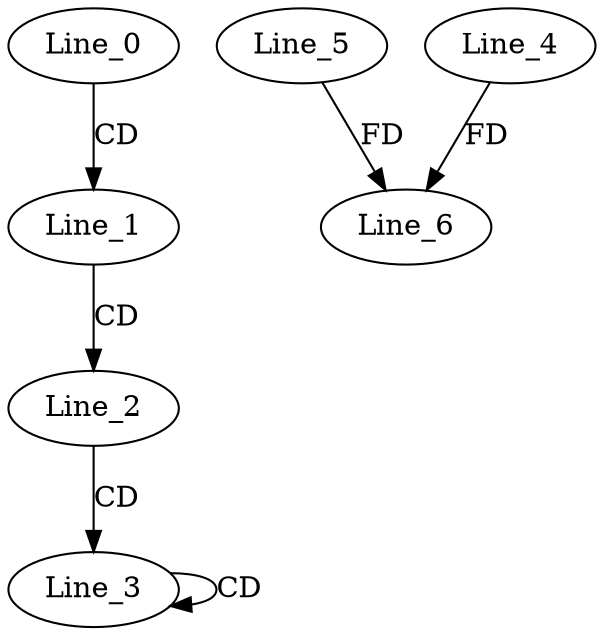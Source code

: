 digraph G {
  Line_0;
  Line_1;
  Line_2;
  Line_3;
  Line_3;
  Line_5;
  Line_6;
  Line_4;
  Line_6;
  Line_0 -> Line_1 [ label="CD" ];
  Line_1 -> Line_2 [ label="CD" ];
  Line_2 -> Line_3 [ label="CD" ];
  Line_3 -> Line_3 [ label="CD" ];
  Line_5 -> Line_6 [ label="FD" ];
  Line_4 -> Line_6 [ label="FD" ];
}

